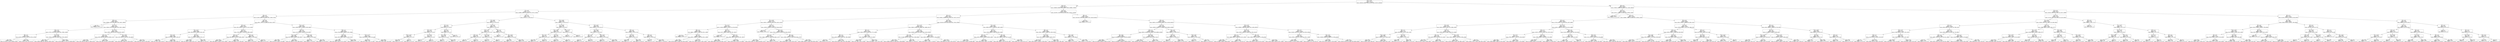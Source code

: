 digraph Tree {
node [shape=box] ;
0 [label="X[10] <= 230.5\ngini = 0.767\nsamples = 11106280\nvalue = [3320192, 5205437, 1932, 5137478, 28915, 1813713, 2061482]"] ;
1 [label="X[5] <= 0.5\ngini = 0.77\nsamples = 9086183\nvalue = [2586563, 4055851, 1654, 4309071, 23404, 1600688, 1795063]"] ;
0 -> 1 [labeldistance=2.5, labelangle=45, headlabel="True"] ;
2 [label="X[1] <= 0.5\ngini = 0.774\nsamples = 1277105\nvalue = [328866, 343950, 725, 691638, 3725, 278773, 373455]"] ;
1 -> 2 ;
3 [label="X[0] <= 0.5\ngini = 0.773\nsamples = 1265914\nvalue = [311695, 343950, 718, 691633, 3591, 278439, 373451]"] ;
2 -> 3 ;
4 [label="X[8] <= 1.5\ngini = 0.782\nsamples = 890704\nvalue = [285084, 167373, 708, 426637, 3422, 228237, 298481]"] ;
3 -> 4 ;
5 [label="gini = 0.0\nsamples = 121382\nvalue = [192244, 0, 0, 0, 0, 0, 0]"] ;
4 -> 5 ;
6 [label="X[3] <= 74.5\ngini = 0.757\nsamples = 769322\nvalue = [92840, 167373, 708, 426637, 3422, 228237, 298481]"] ;
4 -> 6 ;
7 [label="X[6] <= 12.5\ngini = 0.754\nsamples = 628631\nvalue = [71873, 155744, 542, 367923, 2854, 179800, 216484]"] ;
6 -> 7 ;
8 [label="X[8] <= 2.5\ngini = 0.74\nsamples = 283455\nvalue = [27329, 53704, 203, 172313, 913, 87010, 107006]"] ;
7 -> 8 ;
9 [label="gini = 0.707\nsamples = 264601\nvalue = [0, 53704, 0, 172313, 0, 85858, 107006]"] ;
8 -> 9 ;
10 [label="gini = 0.145\nsamples = 18854\nvalue = [27329, 0, 203, 0, 913, 1152, 0]"] ;
8 -> 10 ;
11 [label="X[7] <= 186.5\ngini = 0.762\nsamples = 345176\nvalue = [44544, 102040, 339, 195610, 1941, 92790, 109478]"] ;
7 -> 11 ;
12 [label="gini = 0.782\nsamples = 158376\nvalue = [29838, 43494, 324, 78299, 967, 46362, 51381]"] ;
11 -> 12 ;
13 [label="gini = 0.738\nsamples = 186800\nvalue = [14706, 58546, 15, 117311, 974, 46428, 58097]"] ;
11 -> 13 ;
14 [label="X[7] <= 207.5\ngini = 0.735\nsamples = 140691\nvalue = [20967, 11629, 166, 58714, 568, 48437, 81997]"] ;
6 -> 14 ;
15 [label="X[9] <= 2.5\ngini = 0.738\nsamples = 85630\nvalue = [15393, 6548, 160, 30916, 342, 30895, 51123]"] ;
14 -> 15 ;
16 [label="gini = 0.746\nsamples = 54034\nvalue = [7851, 4616, 45, 21846, 272, 25665, 25074]"] ;
15 -> 16 ;
17 [label="gini = 0.661\nsamples = 31596\nvalue = [7542, 1932, 115, 9070, 70, 5230, 26049]"] ;
15 -> 17 ;
18 [label="X[7] <= 243.5\ngini = 0.724\nsamples = 55061\nvalue = [5574, 5081, 6, 27798, 226, 17542, 30874]"] ;
14 -> 18 ;
19 [label="gini = 0.724\nsamples = 51001\nvalue = [5005, 4861, 6, 26345, 213, 16014, 28221]"] ;
18 -> 19 ;
20 [label="gini = 0.714\nsamples = 4060\nvalue = [569, 220, 0, 1453, 13, 1528, 2653]"] ;
18 -> 20 ;
21 [label="X[9] <= 2.5\ngini = 0.687\nsamples = 375210\nvalue = [26611, 176577, 10, 264996, 169, 50202, 74970]"] ;
3 -> 21 ;
22 [label="X[4] <= 2.5\ngini = 0.667\nsamples = 178612\nvalue = [8212, 84760, 5, 131812, 117, 41112, 16524]"] ;
21 -> 22 ;
23 [label="X[7] <= 127.5\ngini = 0.616\nsamples = 33984\nvalue = [946, 24173, 0, 22098, 32, 6414, 194]"] ;
22 -> 23 ;
24 [label="X[7] <= 16.5\ngini = 0.553\nsamples = 10650\nvalue = [211, 9754, 0, 5699, 4, 1335, 23]"] ;
23 -> 24 ;
25 [label="gini = 0.61\nsamples = 2247\nvalue = [41, 1702, 0, 1363, 0, 452, 8]"] ;
24 -> 25 ;
26 [label="gini = 0.534\nsamples = 8403\nvalue = [170, 8052, 0, 4336, 4, 883, 15]"] ;
24 -> 26 ;
27 [label="X[8] <= 2.5\ngini = 0.629\nsamples = 23334\nvalue = [735, 14419, 0, 16399, 28, 5079, 171]"] ;
23 -> 27 ;
28 [label="gini = 0.615\nsamples = 22893\nvalue = [54, 14419, 0, 16399, 0, 5075, 171]"] ;
27 -> 28 ;
29 [label="gini = 0.086\nsamples = 441\nvalue = [681, 0, 0, 0, 28, 4, 0]"] ;
27 -> 29 ;
30 [label="X[8] <= 2.5\ngini = 0.671\nsamples = 144628\nvalue = [7266, 60587, 5, 109714, 85, 34698, 16330]"] ;
22 -> 30 ;
31 [label="X[0] <= 1.5\ngini = 0.651\nsamples = 140274\nvalue = [580, 60587, 0, 109714, 0, 34660, 16330]"] ;
30 -> 31 ;
32 [label="gini = 0.641\nsamples = 126992\nvalue = [464, 46091, 0, 104542, 0, 33757, 15839]"] ;
31 -> 32 ;
33 [label="gini = 0.469\nsamples = 13282\nvalue = [116, 14496, 0, 5172, 0, 903, 491]"] ;
31 -> 33 ;
34 [label="X[8] <= 4.5\ngini = 0.037\nsamples = 4354\nvalue = [6686, 0, 5, 0, 85, 38, 0]"] ;
30 -> 34 ;
35 [label="gini = 0.125\nsamples = 1247\nvalue = [1812, 0, 5, 0, 85, 38, 0]"] ;
34 -> 35 ;
36 [label="gini = 0.0\nsamples = 3107\nvalue = [4874, 0, 0, 0, 0, 0, 0]"] ;
34 -> 36 ;
37 [label="X[10] <= 123.5\ngini = 0.69\nsamples = 196598\nvalue = [18399, 91817, 5, 133184, 52, 9090, 58446]"] ;
21 -> 37 ;
38 [label="X[8] <= 2.5\ngini = 0.678\nsamples = 113399\nvalue = [11215, 43194, 5, 84318, 29, 5539, 35087]"] ;
37 -> 38 ;
39 [label="X[2] <= 119.5\ngini = 0.639\nsamples = 106485\nvalue = [487, 43194, 0, 84318, 0, 5393, 35087]"] ;
38 -> 39 ;
40 [label="gini = 0.588\nsamples = 14351\nvalue = [16, 3175, 0, 13040, 0, 750, 5866]"] ;
39 -> 40 ;
41 [label="gini = 0.644\nsamples = 92134\nvalue = [471, 40019, 0, 71278, 0, 4643, 29221]"] ;
39 -> 41 ;
42 [label="X[6] <= 30.5\ngini = 0.033\nsamples = 6914\nvalue = [10728, 0, 5, 0, 29, 146, 0]"] ;
38 -> 42 ;
43 [label="gini = 0.017\nsamples = 3709\nvalue = [5836, 0, 1, 0, 6, 43, 0]"] ;
42 -> 43 ;
44 [label="gini = 0.051\nsamples = 3205\nvalue = [4892, 0, 4, 0, 23, 103, 0]"] ;
42 -> 44 ;
45 [label="X[0] <= 1.5\ngini = 0.69\nsamples = 83199\nvalue = [7184, 48623, 0, 48866, 23, 3551, 23359]"] ;
37 -> 45 ;
46 [label="X[8] <= 2.5\ngini = 0.686\nsamples = 68631\nvalue = [5076, 33245, 0, 46072, 17, 3218, 21023]"] ;
45 -> 46 ;
47 [label="gini = 0.659\nsamples = 65532\nvalue = [302, 33245, 0, 46072, 0, 3171, 21023]"] ;
46 -> 47 ;
48 [label="gini = 0.026\nsamples = 3099\nvalue = [4774, 0, 0, 0, 17, 47, 0]"] ;
46 -> 48 ;
49 [label="X[10] <= 177.0\ngini = 0.517\nsamples = 14568\nvalue = [2108, 15378, 0, 2794, 6, 333, 2336]"] ;
45 -> 49 ;
50 [label="gini = 0.374\nsamples = 6379\nvalue = [611, 7853, 0, 1153, 1, 51, 404]"] ;
49 -> 50 ;
51 [label="gini = 0.606\nsamples = 8189\nvalue = [1497, 7525, 0, 1641, 5, 282, 1932]"] ;
49 -> 51 ;
52 [label="X[4] <= 3.5\ngini = 0.054\nsamples = 11191\nvalue = [17171, 0, 7, 5, 134, 334, 4]"] ;
2 -> 52 ;
53 [label="X[7] <= 96.5\ngini = 0.087\nsamples = 2115\nvalue = [3191, 0, 0, 1, 18, 133, 0]"] ;
52 -> 53 ;
54 [label="X[1] <= 3.5\ngini = 0.256\nsamples = 377\nvalue = [513, 0, 0, 0, 4, 86, 0]"] ;
53 -> 54 ;
55 [label="X[3] <= 76.5\ngini = 0.401\nsamples = 185\nvalue = [224, 0, 0, 0, 1, 84, 0]"] ;
54 -> 55 ;
56 [label="X[10] <= 147.0\ngini = 0.054\nsamples = 134\nvalue = [212, 0, 0, 0, 1, 5, 0]"] ;
55 -> 56 ;
57 [label="gini = 0.085\nsamples = 83\nvalue = [129, 0, 0, 0, 1, 5, 0]"] ;
56 -> 57 ;
58 [label="gini = 0.0\nsamples = 51\nvalue = [83, 0, 0, 0, 0, 0, 0]"] ;
56 -> 58 ;
59 [label="X[7] <= 93.5\ngini = 0.229\nsamples = 51\nvalue = [12, 0, 0, 0, 0, 79, 0]"] ;
55 -> 59 ;
60 [label="gini = 0.0\nsamples = 6\nvalue = [12, 0, 0, 0, 0, 0, 0]"] ;
59 -> 60 ;
61 [label="gini = 0.0\nsamples = 45\nvalue = [0, 0, 0, 0, 0, 79, 0]"] ;
59 -> 61 ;
62 [label="X[4] <= 2.5\ngini = 0.034\nsamples = 192\nvalue = [289, 0, 0, 0, 3, 2, 0]"] ;
54 -> 62 ;
63 [label="X[2] <= 122.0\ngini = 0.083\nsamples = 78\nvalue = [112, 0, 0, 0, 3, 2, 0]"] ;
62 -> 63 ;
64 [label="gini = 0.32\nsamples = 11\nvalue = [13, 0, 0, 0, 2, 1, 0]"] ;
63 -> 64 ;
65 [label="gini = 0.039\nsamples = 67\nvalue = [99, 0, 0, 0, 1, 1, 0]"] ;
63 -> 65 ;
66 [label="gini = 0.0\nsamples = 114\nvalue = [177, 0, 0, 0, 0, 0, 0]"] ;
62 -> 66 ;
67 [label="X[10] <= 6.5\ngini = 0.044\nsamples = 1738\nvalue = [2678, 0, 0, 1, 14, 47, 0]"] ;
53 -> 67 ;
68 [label="X[10] <= 5.5\ngini = 0.103\nsamples = 115\nvalue = [173, 0, 0, 0, 0, 10, 0]"] ;
67 -> 68 ;
69 [label="X[4] <= 1.5\ngini = 0.059\nsamples = 100\nvalue = [159, 0, 0, 0, 0, 5, 0]"] ;
68 -> 69 ;
70 [label="gini = 0.0\nsamples = 67\nvalue = [111, 0, 0, 0, 0, 0, 0]"] ;
69 -> 70 ;
71 [label="gini = 0.171\nsamples = 33\nvalue = [48, 0, 0, 0, 0, 5, 0]"] ;
69 -> 71 ;
72 [label="X[7] <= 127.5\ngini = 0.388\nsamples = 15\nvalue = [14, 0, 0, 0, 0, 5, 0]"] ;
68 -> 72 ;
73 [label="gini = 0.219\nsamples = 13\nvalue = [14, 0, 0, 0, 0, 2, 0]"] ;
72 -> 73 ;
74 [label="gini = 0.0\nsamples = 2\nvalue = [0, 0, 0, 0, 0, 3, 0]"] ;
72 -> 74 ;
75 [label="X[8] <= 2.5\ngini = 0.04\nsamples = 1623\nvalue = [2505, 0, 0, 1, 14, 37, 0]"] ;
67 -> 75 ;
76 [label="gini = 0.0\nsamples = 1\nvalue = [0, 0, 0, 1, 0, 0, 0]"] ;
75 -> 76 ;
77 [label="X[2] <= 123.5\ngini = 0.039\nsamples = 1622\nvalue = [2505, 0, 0, 0, 14, 37, 0]"] ;
75 -> 77 ;
78 [label="gini = 0.088\nsamples = 376\nvalue = [560, 0, 0, 0, 5, 22, 0]"] ;
77 -> 78 ;
79 [label="gini = 0.024\nsamples = 1246\nvalue = [1945, 0, 0, 0, 9, 15, 0]"] ;
77 -> 79 ;
80 [label="X[2] <= 120.5\ngini = 0.046\nsamples = 9076\nvalue = [13980, 0, 7, 4, 116, 201, 4]"] ;
52 -> 80 ;
81 [label="X[1] <= 106.0\ngini = 0.093\nsamples = 550\nvalue = [818, 0, 0, 0, 6, 36, 0]"] ;
80 -> 81 ;
82 [label="X[2] <= 119.5\ngini = 0.084\nsamples = 543\nvalue = [813, 0, 0, 0, 6, 31, 0]"] ;
81 -> 82 ;
83 [label="X[3] <= 70.5\ngini = 0.03\nsamples = 326\nvalue = [517, 0, 0, 0, 2, 6, 0]"] ;
82 -> 83 ;
84 [label="gini = 0.025\nsamples = 291\nvalue = [465, 0, 0, 0, 2, 4, 0]"] ;
83 -> 84 ;
85 [label="gini = 0.071\nsamples = 35\nvalue = [52, 0, 0, 0, 0, 2, 0]"] ;
83 -> 85 ;
86 [label="X[1] <= 4.5\ngini = 0.164\nsamples = 217\nvalue = [296, 0, 0, 0, 4, 25, 0]"] ;
82 -> 86 ;
87 [label="gini = 0.251\nsamples = 103\nvalue = [136, 0, 0, 0, 2, 21, 0]"] ;
86 -> 87 ;
88 [label="gini = 0.07\nsamples = 114\nvalue = [160, 0, 0, 0, 2, 4, 0]"] ;
86 -> 88 ;
89 [label="X[10] <= 179.0\ngini = 0.5\nsamples = 7\nvalue = [5, 0, 0, 0, 0, 5, 0]"] ;
81 -> 89 ;
90 [label="gini = 0.0\nsamples = 4\nvalue = [0, 0, 0, 0, 0, 5, 0]"] ;
89 -> 90 ;
91 [label="gini = 0.0\nsamples = 3\nvalue = [5, 0, 0, 0, 0, 0, 0]"] ;
89 -> 91 ;
92 [label="X[10] <= 53.5\ngini = 0.042\nsamples = 8526\nvalue = [13162, 0, 7, 4, 110, 165, 4]"] ;
80 -> 92 ;
93 [label="X[2] <= 129.5\ngini = 0.069\nsamples = 1578\nvalue = [2373, 0, 0, 0, 29, 58, 0]"] ;
92 -> 93 ;
94 [label="X[6] <= 7.5\ngini = 0.206\nsamples = 115\nvalue = [157, 0, 0, 0, 14, 6, 0]"] ;
93 -> 94 ;
95 [label="gini = 0.0\nsamples = 54\nvalue = [86, 0, 0, 0, 0, 0, 0]"] ;
94 -> 95 ;
96 [label="gini = 0.363\nsamples = 61\nvalue = [71, 0, 0, 0, 14, 6, 0]"] ;
94 -> 96 ;
97 [label="X[6] <= 16.5\ngini = 0.057\nsamples = 1463\nvalue = [2216, 0, 0, 0, 15, 52, 0]"] ;
93 -> 97 ;
98 [label="gini = 0.127\nsamples = 197\nvalue = [287, 0, 0, 0, 0, 21, 0]"] ;
97 -> 98 ;
99 [label="gini = 0.046\nsamples = 1266\nvalue = [1929, 0, 0, 0, 15, 31, 0]"] ;
97 -> 99 ;
100 [label="X[9] <= 1.5\ngini = 0.036\nsamples = 6948\nvalue = [10789, 0, 7, 4, 81, 107, 4]"] ;
92 -> 100 ;
101 [label="X[4] <= 8.5\ngini = 0.075\nsamples = 839\nvalue = [1262, 0, 0, 0, 41, 10, 0]"] ;
100 -> 101 ;
102 [label="gini = 0.038\nsamples = 317\nvalue = [462, 0, 0, 0, 7, 2, 0]"] ;
101 -> 102 ;
103 [label="gini = 0.096\nsamples = 522\nvalue = [800, 0, 0, 0, 34, 8, 0]"] ;
101 -> 103 ;
104 [label="X[8] <= 2.5\ngini = 0.031\nsamples = 6109\nvalue = [9527, 0, 7, 4, 40, 97, 4]"] ;
100 -> 104 ;
105 [label="gini = 0.694\nsamples = 7\nvalue = [2, 0, 0, 4, 0, 1, 4]"] ;
104 -> 105 ;
106 [label="gini = 0.029\nsamples = 6102\nvalue = [9525, 0, 7, 0, 40, 96, 0]"] ;
104 -> 106 ;
107 [label="X[4] <= 4.5\ngini = 0.766\nsamples = 7809078\nvalue = [2257697, 3711901, 929, 3617433, 19679, 1321915, 1421608]"] ;
1 -> 107 ;
108 [label="X[4] <= 2.5\ngini = 0.756\nsamples = 2482115\nvalue = [630401, 1340069, 249, 1071542, 5527, 320712, 557317]"] ;
107 -> 108 ;
109 [label="X[2] <= 124.5\ngini = 0.734\nsamples = 1131471\nvalue = [282972, 702532, 89, 474322, 2594, 145192, 181253]"] ;
108 -> 109 ;
110 [label="X[7] <= 212.5\ngini = 0.76\nsamples = 416224\nvalue = [114266, 180984, 37, 217613, 515, 61738, 82503]"] ;
109 -> 110 ;
111 [label="X[8] <= 1.5\ngini = 0.769\nsamples = 260970\nvalue = [88491, 110089, 37, 122663, 285, 38721, 51686]"] ;
110 -> 111 ;
112 [label="gini = 0.0\nsamples = 38288\nvalue = [60444, 0, 0, 0, 0, 0, 0]"] ;
111 -> 112 ;
113 [label="X[0] <= 0.5\ngini = 0.74\nsamples = 222682\nvalue = [28047, 110089, 37, 122663, 285, 38721, 51686]"] ;
111 -> 113 ;
114 [label="gini = 0.768\nsamples = 124905\nvalue = [20736, 34055, 37, 68260, 264, 32324, 41450]"] ;
113 -> 114 ;
115 [label="gini = 0.625\nsamples = 97777\nvalue = [7311, 76034, 0, 54403, 21, 6397, 10236]"] ;
113 -> 115 ;
116 [label="X[8] <= 1.5\ngini = 0.732\nsamples = 155254\nvalue = [25775, 70895, 0, 94950, 230, 23017, 30817]"] ;
110 -> 116 ;
117 [label="gini = 0.0\nsamples = 10732\nvalue = [16945, 0, 0, 0, 0, 0, 0]"] ;
116 -> 117 ;
118 [label="X[9] <= 2.5\ngini = 0.702\nsamples = 144522\nvalue = [8830, 70895, 0, 94950, 230, 23017, 30817]"] ;
116 -> 118 ;
119 [label="gini = 0.696\nsamples = 94482\nvalue = [6664, 42985, 0, 65218, 230, 23007, 11537]"] ;
118 -> 119 ;
120 [label="gini = 0.674\nsamples = 50040\nvalue = [2166, 27910, 0, 29732, 0, 10, 19280]"] ;
118 -> 120 ;
121 [label="X[8] <= 1.5\ngini = 0.701\nsamples = 715247\nvalue = [168706, 521548, 52, 256709, 2079, 83454, 98750]"] ;
109 -> 121 ;
122 [label="gini = 0.0\nsamples = 70368\nvalue = [111065, 0, 0, 0, 0, 0, 0]"] ;
121 -> 122 ;
123 [label="X[3] <= 72.5\ngini = 0.656\nsamples = 644879\nvalue = [57641, 521548, 52, 256709, 2079, 83454, 98750]"] ;
121 -> 123 ;
124 [label="X[1] <= 0.5\ngini = 0.617\nsamples = 377758\nvalue = [28055, 336477, 41, 134806, 999, 46482, 51176]"] ;
123 -> 124 ;
125 [label="gini = 0.614\nsamples = 376069\nvalue = [25474, 336477, 41, 134805, 944, 46427, 51176]"] ;
124 -> 125 ;
126 [label="gini = 0.08\nsamples = 1689\nvalue = [2581, 0, 0, 1, 55, 55, 0]"] ;
124 -> 126 ;
127 [label="X[9] <= 1.5\ngini = 0.699\nsamples = 267121\nvalue = [29586, 185071, 11, 121903, 1080, 36972, 47574]"] ;
123 -> 127 ;
128 [label="gini = 0.725\nsamples = 71860\nvalue = [12894, 38552, 0, 33795, 0, 929, 27187]"] ;
127 -> 128 ;
129 [label="gini = 0.673\nsamples = 195261\nvalue = [16692, 146519, 11, 88108, 1080, 36043, 20387]"] ;
127 -> 129 ;
130 [label="X[0] <= 0.5\ngini = 0.769\nsamples = 1350644\nvalue = [347429, 637537, 160, 597220, 2933, 175520, 376064]"] ;
108 -> 130 ;
131 [label="X[2] <= 119.5\ngini = 0.787\nsamples = 841323\nvalue = [286470, 230260, 159, 334886, 2392, 146883, 329117]"] ;
130 -> 131 ;
132 [label="X[9] <= 2.5\ngini = 0.755\nsamples = 116460\nvalue = [26402, 29751, 13, 68743, 283, 17775, 41288]"] ;
131 -> 132 ;
133 [label="X[8] <= 1.5\ngini = 0.742\nsamples = 85070\nvalue = [19519, 20224, 6, 56021, 283, 17690, 20864]"] ;
132 -> 133 ;
134 [label="gini = 0.0\nsamples = 8068\nvalue = [12755, 0, 0, 0, 0, 0, 0]"] ;
133 -> 134 ;
135 [label="gini = 0.708\nsamples = 77002\nvalue = [6764, 20224, 6, 56021, 283, 17690, 20864]"] ;
133 -> 135 ;
136 [label="X[3] <= 57.5\ngini = 0.709\nsamples = 31390\nvalue = [6883, 9527, 7, 12722, 0, 85, 20424]"] ;
132 -> 136 ;
137 [label="gini = 0.599\nsamples = 3153\nvalue = [167, 1465, 0, 595, 0, 0, 2639]"] ;
136 -> 137 ;
138 [label="gini = 0.714\nsamples = 28237\nvalue = [6716, 8062, 7, 12127, 0, 85, 17785]"] ;
136 -> 138 ;
139 [label="X[9] <= 2.5\ngini = 0.788\nsamples = 724863\nvalue = [260068, 200509, 146, 266143, 2109, 129108, 287829]"] ;
131 -> 139 ;
140 [label="X[1] <= 0.5\ngini = 0.785\nsamples = 420152\nvalue = [171490, 93542, 43, 179431, 2100, 127869, 88946]"] ;
139 -> 140 ;
141 [label="gini = 0.785\nsamples = 418191\nvalue = [168485, 93542, 43, 179429, 2061, 127804, 88946]"] ;
140 -> 141 ;
142 [label="gini = 0.066\nsamples = 1961\nvalue = [3005, 0, 0, 2, 39, 65, 0]"] ;
140 -> 142 ;
143 [label="X[3] <= 57.5\ngini = 0.715\nsamples = 304711\nvalue = [88578, 106967, 103, 86712, 9, 1239, 198883]"] ;
139 -> 143 ;
144 [label="gini = 0.614\nsamples = 71950\nvalue = [11192, 23537, 0, 15079, 1, 75, 64151]"] ;
143 -> 144 ;
145 [label="gini = 0.733\nsamples = 232761\nvalue = [77386, 83430, 103, 71633, 8, 1164, 134732]"] ;
143 -> 145 ;
146 [label="X[7] <= 147.5\ngini = 0.629\nsamples = 509321\nvalue = [60959, 407277, 1, 262334, 541, 28637, 46947]"] ;
130 -> 146 ;
147 [label="X[0] <= 1.5\ngini = 0.597\nsamples = 204426\nvalue = [24542, 180955, 0, 92400, 336, 9434, 16240]"] ;
146 -> 147 ;
148 [label="X[9] <= 2.5\ngini = 0.615\nsamples = 159240\nvalue = [16165, 132319, 0, 80009, 136, 8693, 14843]"] ;
147 -> 148 ;
149 [label="gini = 0.601\nsamples = 94761\nvalue = [7215, 80125, 0, 49342, 133, 8480, 4999]"] ;
148 -> 149 ;
150 [label="gini = 0.63\nsamples = 64479\nvalue = [8950, 52194, 0, 30667, 3, 213, 9844]"] ;
148 -> 150 ;
151 [label="X[0] <= 3.5\ngini = 0.496\nsamples = 45186\nvalue = [8377, 48636, 0, 12391, 200, 741, 1397]"] ;
147 -> 151 ;
152 [label="gini = 0.46\nsamples = 41707\nvalue = [5891, 46889, 0, 11329, 162, 622, 1280]"] ;
151 -> 152 ;
153 [label="gini = 0.665\nsamples = 3479\nvalue = [2486, 1747, 0, 1062, 38, 119, 117]"] ;
151 -> 153 ;
154 [label="X[8] <= 2.5\ngini = 0.645\nsamples = 304895\nvalue = [36417, 226322, 1, 169934, 205, 19203, 30707]"] ;
146 -> 154 ;
155 [label="X[2] <= 132.5\ngini = 0.595\nsamples = 283169\nvalue = [2482, 226322, 0, 169934, 0, 18805, 30707]"] ;
154 -> 155 ;
156 [label="gini = 0.6\nsamples = 259992\nvalue = [2082, 201813, 0, 160536, 0, 17909, 29251]"] ;
155 -> 156 ;
157 [label="gini = 0.485\nsamples = 23177\nvalue = [400, 24509, 0, 9398, 0, 896, 1456]"] ;
155 -> 157 ;
158 [label="X[2] <= 126.5\ngini = 0.035\nsamples = 21726\nvalue = [33935, 0, 1, 0, 205, 398, 0]"] ;
154 -> 158 ;
159 [label="gini = 0.006\nsamples = 10122\nvalue = [15990, 0, 0, 0, 14, 33, 0]"] ;
158 -> 159 ;
160 [label="gini = 0.059\nsamples = 11604\nvalue = [17945, 0, 1, 0, 191, 365, 0]"] ;
158 -> 160 ;
161 [label="X[8] <= 1.5\ngini = 0.767\nsamples = 5326963\nvalue = [1627296, 2371832, 680, 2545891, 14152, 1001203, 864291]"] ;
107 -> 161 ;
162 [label="gini = 0.0\nsamples = 596031\nvalue = [944221, 0, 0, 0, 0, 0, 0]"] ;
161 -> 162 ;
163 [label="X[9] <= 2.5\ngini = 0.744\nsamples = 4730932\nvalue = [683075, 2371832, 680, 2545891, 14152, 1001203, 864291]"] ;
161 -> 163 ;
164 [label="X[1] <= 0.5\ngini = 0.736\nsamples = 3312041\nvalue = [402095, 1623844, 271, 1853828, 12623, 889203, 455098]"] ;
163 -> 164 ;
165 [label="X[8] <= 2.5\ngini = 0.735\nsamples = 3299035\nvalue = [382013, 1623844, 269, 1853825, 12265, 888928, 455096]"] ;
164 -> 165 ;
166 [label="X[3] <= 63.5\ngini = 0.696\nsamples = 3045005\nvalue = [0, 1623844, 0, 1853825, 0, 881766, 455096]"] ;
165 -> 166 ;
167 [label="gini = 0.684\nsamples = 869366\nvalue = [0, 531948, 0, 494166, 0, 240813, 107142]"] ;
166 -> 167 ;
168 [label="gini = 0.698\nsamples = 2175639\nvalue = [0, 1091896, 0, 1359659, 0, 640953, 347954]"] ;
166 -> 168 ;
169 [label="X[6] <= 42.5\ngini = 0.094\nsamples = 254030\nvalue = [382013, 0, 269, 0, 12265, 7162, 0]"] ;
165 -> 169 ;
170 [label="gini = 0.087\nsamples = 242006\nvalue = [365193, 0, 266, 0, 10506, 6531, 0]"] ;
169 -> 170 ;
171 [label="gini = 0.224\nsamples = 12024\nvalue = [16820, 0, 3, 0, 1759, 631, 0]"] ;
169 -> 171 ;
172 [label="X[3] <= 70.5\ngini = 0.06\nsamples = 13006\nvalue = [20082, 0, 2, 3, 358, 275, 2]"] ;
164 -> 172 ;
173 [label="X[8] <= 2.5\ngini = 0.047\nsamples = 10030\nvalue = [15554, 0, 0, 3, 214, 163, 2]"] ;
172 -> 173 ;
174 [label="gini = 0.477\nsamples = 11\nvalue = [0, 0, 0, 3, 0, 11, 2]"] ;
173 -> 174 ;
175 [label="gini = 0.045\nsamples = 10019\nvalue = [15554, 0, 0, 0, 214, 152, 0]"] ;
173 -> 175 ;
176 [label="X[10] <= 20.5\ngini = 0.103\nsamples = 2976\nvalue = [4528, 0, 2, 0, 144, 112, 0]"] ;
172 -> 176 ;
177 [label="gini = 0.047\nsamples = 715\nvalue = [1104, 0, 0, 0, 5, 22, 0]"] ;
176 -> 177 ;
178 [label="gini = 0.12\nsamples = 2261\nvalue = [3424, 0, 2, 0, 139, 90, 0]"] ;
176 -> 178 ;
179 [label="X[10] <= 29.5\ngini = 0.742\nsamples = 1418891\nvalue = [280980, 747988, 409, 692063, 1529, 112000, 409193]"] ;
163 -> 179 ;
180 [label="X[10] <= 23.5\ngini = 0.756\nsamples = 275682\nvalue = [56679, 121809, 36, 128004, 304, 22296, 106118]"] ;
179 -> 180 ;
181 [label="X[8] <= 2.5\ngini = 0.727\nsamples = 155313\nvalue = [28636, 93982, 17, 69990, 230, 10107, 42354]"] ;
180 -> 181 ;
182 [label="gini = 0.663\nsamples = 136240\nvalue = [0, 93982, 0, 69990, 0, 8880, 42354]"] ;
181 -> 182 ;
183 [label="gini = 0.094\nsamples = 19073\nvalue = [28636, 0, 17, 0, 230, 1227, 0]"] ;
181 -> 183 ;
184 [label="X[0] <= 0.5\ngini = 0.747\nsamples = 120369\nvalue = [28043, 27827, 19, 58014, 74, 12189, 63764]"] ;
180 -> 184 ;
185 [label="gini = 0.675\nsamples = 66273\nvalue = [15652, 4464, 19, 23959, 45, 9112, 51165]"] ;
184 -> 185 ;
186 [label="gini = 0.723\nsamples = 54096\nvalue = [12391, 23363, 0, 34055, 29, 3077, 12599]"] ;
184 -> 186 ;
187 [label="X[6] <= 9.5\ngini = 0.737\nsamples = 1143209\nvalue = [224301, 626179, 373, 564059, 1225, 89704, 303075]"] ;
179 -> 187 ;
188 [label="X[8] <= 2.5\ngini = 0.75\nsamples = 336341\nvalue = [67935, 149331, 137, 175150, 254, 27916, 111849]"] ;
187 -> 188 ;
189 [label="gini = 0.691\nsamples = 292669\nvalue = [0, 149331, 0, 175150, 0, 26904, 111849]"] ;
188 -> 189 ;
190 [label="gini = 0.04\nsamples = 43672\nvalue = [67935, 0, 137, 0, 254, 1012, 0]"] ;
188 -> 190 ;
191 [label="X[3] <= 57.5\ngini = 0.728\nsamples = 806868\nvalue = [156366, 476848, 236, 388909, 971, 61788, 191226]"] ;
187 -> 191 ;
192 [label="gini = 0.685\nsamples = 82613\nvalue = [7637, 61723, 3, 28978, 12, 7300, 25040]"] ;
191 -> 192 ;
193 [label="gini = 0.73\nsamples = 724255\nvalue = [148729, 415125, 233, 359931, 959, 54488, 166186]"] ;
191 -> 193 ;
194 [label="X[9] <= 2.5\ngini = 0.739\nsamples = 2020097\nvalue = [733629, 1149586, 278, 828407, 5511, 213025, 266419]"] ;
0 -> 194 [labeldistance=2.5, labelangle=-45, headlabel="False"] ;
195 [label="X[8] <= 1.5\ngini = 0.736\nsamples = 1356025\nvalue = [501111, 776889, 74, 555595, 5297, 190788, 115439]"] ;
194 -> 195 ;
196 [label="gini = 0.0\nsamples = 165596\nvalue = [262245, 0, 0, 0, 0, 0, 0]"] ;
195 -> 196 ;
197 [label="X[0] <= 0.5\ngini = 0.713\nsamples = 1190429\nvalue = [238866, 776889, 74, 555595, 5297, 190788, 115439]"] ;
195 -> 197 ;
198 [label="X[5] <= 1.5\ngini = 0.785\nsamples = 556530\nvalue = [170756, 200877, 73, 255729, 4335, 148779, 99897]"] ;
197 -> 198 ;
199 [label="X[3] <= 40.5\ngini = 0.781\nsamples = 187516\nvalue = [38254, 51978, 37, 93572, 2121, 66063, 45008]"] ;
198 -> 199 ;
200 [label="X[8] <= 2.5\ngini = 0.713\nsamples = 12912\nvalue = [1646, 8563, 5, 5511, 23, 2941, 1524]"] ;
199 -> 200 ;
201 [label="X[10] <= 243.5\ngini = 0.666\nsamples = 11847\nvalue = [0, 8563, 0, 5511, 0, 2926, 1524]"] ;
200 -> 201 ;
202 [label="gini = 0.601\nsamples = 5243\nvalue = [0, 4420, 0, 2463, 0, 869, 401]"] ;
201 -> 202 ;
203 [label="gini = 0.703\nsamples = 6604\nvalue = [0, 4143, 0, 3048, 0, 2057, 1123]"] ;
201 -> 203 ;
204 [label="X[6] <= 20.5\ngini = 0.05\nsamples = 1065\nvalue = [1646, 0, 5, 0, 23, 15, 0]"] ;
200 -> 204 ;
205 [label="gini = 0.006\nsamples = 429\nvalue = [677, 0, 0, 0, 0, 2, 0]"] ;
204 -> 205 ;
206 [label="gini = 0.079\nsamples = 636\nvalue = [969, 0, 5, 0, 23, 13, 0]"] ;
204 -> 206 ;
207 [label="X[6] <= 2.0\ngini = 0.78\nsamples = 174604\nvalue = [36608, 43415, 32, 88061, 2098, 63122, 43484]"] ;
199 -> 207 ;
208 [label="X[8] <= 2.5\ngini = 0.743\nsamples = 30257\nvalue = [6795, 5731, 5, 15915, 66, 3719, 15492]"] ;
207 -> 208 ;
209 [label="gini = 0.674\nsamples = 25799\nvalue = [0, 5731, 0, 15915, 0, 3489, 15492]"] ;
208 -> 209 ;
210 [label="gini = 0.082\nsamples = 4458\nvalue = [6795, 0, 5, 0, 66, 230, 0]"] ;
208 -> 210 ;
211 [label="X[2] <= 128.5\ngini = 0.775\nsamples = 144347\nvalue = [29813, 37684, 27, 72146, 2032, 59403, 27992]"] ;
207 -> 211 ;
212 [label="gini = 0.771\nsamples = 84051\nvalue = [19789, 20308, 10, 38471, 636, 39850, 14397]"] ;
211 -> 212 ;
213 [label="gini = 0.77\nsamples = 60296\nvalue = [10024, 17376, 17, 33675, 1396, 19553, 13595]"] ;
211 -> 213 ;
214 [label="X[10] <= 244.5\ngini = 0.777\nsamples = 369014\nvalue = [132502, 148899, 36, 162157, 2214, 82716, 54889]"] ;
198 -> 214 ;
215 [label="X[6] <= 2.0\ngini = 0.774\nsamples = 293132\nvalue = [118376, 117391, 28, 124473, 1051, 57497, 45012]"] ;
214 -> 215 ;
216 [label="X[7] <= 57.5\ngini = 0.75\nsamples = 182243\nvalue = [79913, 84527, 7, 75132, 170, 10184, 38422]"] ;
215 -> 216 ;
217 [label="gini = 0.738\nsamples = 86678\nvalue = [30099, 45890, 3, 39849, 95, 3105, 18138]"] ;
216 -> 217 ;
218 [label="gini = 0.751\nsamples = 95565\nvalue = [49814, 38637, 4, 35283, 75, 7079, 20284]"] ;
216 -> 218 ;
219 [label="X[8] <= 2.5\ngini = 0.764\nsamples = 110889\nvalue = [38463, 32864, 21, 49341, 881, 47313, 6590]"] ;
215 -> 219 ;
220 [label="gini = 0.687\nsamples = 85937\nvalue = [0, 32864, 0, 49341, 0, 47133, 6590]"] ;
219 -> 220 ;
221 [label="gini = 0.053\nsamples = 24952\nvalue = [38463, 0, 21, 0, 881, 180, 0]"] ;
219 -> 221 ;
222 [label="X[9] <= 0.5\ngini = 0.766\nsamples = 75882\nvalue = [14126, 31508, 8, 37684, 1163, 25219, 9877]"] ;
214 -> 222 ;
223 [label="X[1] <= 0.5\ngini = 0.721\nsamples = 12620\nvalue = [2915, 6795, 7, 6591, 0, 95, 3497]"] ;
222 -> 223 ;
224 [label="gini = 0.72\nsamples = 12559\nvalue = [2813, 6795, 7, 6589, 0, 94, 3497]"] ;
223 -> 224 ;
225 [label="gini = 0.056\nsamples = 61\nvalue = [102, 0, 0, 2, 0, 1, 0]"] ;
223 -> 225 ;
226 [label="X[6] <= 31.5\ngini = 0.761\nsamples = 63262\nvalue = [11211, 24713, 1, 31093, 1163, 25124, 6380]"] ;
222 -> 226 ;
227 [label="gini = 0.766\nsamples = 14498\nvalue = [2900, 6819, 1, 7169, 324, 3229, 2465]"] ;
226 -> 227 ;
228 [label="gini = 0.753\nsamples = 48764\nvalue = [8311, 17894, 0, 23924, 839, 21895, 3915]"] ;
226 -> 228 ;
229 [label="X[3] <= 41.5\ngini = 0.574\nsamples = 633899\nvalue = [68110, 576012, 1, 299866, 962, 42009, 15542]"] ;
197 -> 229 ;
230 [label="X[0] <= 2.5\ngini = 0.602\nsamples = 274420\nvalue = [26198, 231388, 1, 141172, 926, 24986, 9239]"] ;
229 -> 230 ;
231 [label="X[0] <= 1.5\ngini = 0.595\nsamples = 263090\nvalue = [23026, 227262, 1, 131366, 906, 24329, 9053]"] ;
230 -> 231 ;
232 [label="X[2] <= 128.5\ngini = 0.588\nsamples = 231651\nvalue = [17681, 204553, 1, 111714, 883, 22788, 8435]"] ;
231 -> 232 ;
233 [label="gini = 0.552\nsamples = 120553\nvalue = [8946, 116440, 0, 50297, 16, 11002, 4013]"] ;
232 -> 233 ;
234 [label="gini = 0.617\nsamples = 111098\nvalue = [8735, 88113, 1, 61417, 867, 11786, 4422]"] ;
232 -> 234 ;
235 [label="X[8] <= 2.5\ngini = 0.625\nsamples = 31439\nvalue = [5345, 22709, 0, 19652, 23, 1541, 618]"] ;
231 -> 235 ;
236 [label="gini = 0.543\nsamples = 28053\nvalue = [0, 22709, 0, 19652, 0, 1522, 618]"] ;
235 -> 236 ;
237 [label="gini = 0.016\nsamples = 3386\nvalue = [5345, 0, 0, 0, 23, 19, 0]"] ;
235 -> 237 ;
238 [label="X[8] <= 2.5\ngini = 0.617\nsamples = 11330\nvalue = [3172, 4126, 0, 9806, 20, 657, 186]"] ;
230 -> 238 ;
239 [label="X[3] <= 40.5\ngini = 0.478\nsamples = 9327\nvalue = [0, 4126, 0, 9806, 0, 635, 186]"] ;
238 -> 239 ;
240 [label="gini = 0.594\nsamples = 98\nvalue = [0, 86, 0, 42, 0, 17, 8]"] ;
239 -> 240 ;
241 [label="gini = 0.474\nsamples = 9229\nvalue = [0, 4040, 0, 9764, 0, 618, 178]"] ;
239 -> 241 ;
242 [label="X[10] <= 251.5\ngini = 0.026\nsamples = 2003\nvalue = [3172, 0, 0, 0, 20, 22, 0]"] ;
238 -> 242 ;
243 [label="gini = 0.025\nsamples = 2002\nvalue = [3172, 0, 0, 0, 20, 21, 0]"] ;
242 -> 243 ;
244 [label="gini = 0.0\nsamples = 1\nvalue = [0, 0, 0, 0, 0, 1, 0]"] ;
242 -> 244 ;
245 [label="X[8] <= 2.5\ngini = 0.548\nsamples = 359479\nvalue = [41912, 344624, 0, 158694, 36, 17023, 6303]"] ;
229 -> 245 ;
246 [label="X[5] <= 0.5\ngini = 0.48\nsamples = 332785\nvalue = [0, 344624, 0, 158694, 0, 16998, 6303]"] ;
245 -> 246 ;
247 [label="X[10] <= 237.5\ngini = 0.645\nsamples = 8730\nvalue = [0, 5109, 0, 6135, 0, 2055, 561]"] ;
246 -> 247 ;
248 [label="gini = 0.645\nsamples = 5117\nvalue = [0, 2063, 0, 4030, 0, 1637, 372]"] ;
247 -> 248 ;
249 [label="gini = 0.58\nsamples = 3613\nvalue = [0, 3046, 0, 2105, 0, 418, 189]"] ;
247 -> 249 ;
250 [label="X[2] <= 134.5\ngini = 0.472\nsamples = 324055\nvalue = [0, 339515, 0, 152559, 0, 14943, 5742]"] ;
246 -> 250 ;
251 [label="gini = 0.479\nsamples = 306301\nvalue = [0, 316451, 0, 148492, 0, 14407, 5515]"] ;
250 -> 251 ;
252 [label="gini = 0.295\nsamples = 17754\nvalue = [0, 23064, 0, 4067, 0, 536, 227]"] ;
250 -> 252 ;
253 [label="X[10] <= 236.5\ngini = 0.003\nsamples = 26694\nvalue = [41912, 0, 0, 0, 36, 25, 0]"] ;
245 -> 253 ;
254 [label="X[4] <= 8.5\ngini = 0.001\nsamples = 24551\nvalue = [38644, 0, 0, 0, 14, 12, 0]"] ;
253 -> 254 ;
255 [label="gini = 0.0\nsamples = 15163\nvalue = [23903, 0, 0, 0, 1, 4, 0]"] ;
254 -> 255 ;
256 [label="gini = 0.003\nsamples = 9388\nvalue = [14741, 0, 0, 0, 13, 8, 0]"] ;
254 -> 256 ;
257 [label="X[0] <= 2.5\ngini = 0.021\nsamples = 2143\nvalue = [3268, 0, 0, 0, 22, 13, 0]"] ;
253 -> 257 ;
258 [label="gini = 0.016\nsamples = 1546\nvalue = [2356, 0, 0, 0, 9, 10, 0]"] ;
257 -> 258 ;
259 [label="gini = 0.034\nsamples = 597\nvalue = [912, 0, 0, 0, 13, 3, 0]"] ;
257 -> 259 ;
260 [label="X[3] <= 41.5\ngini = 0.737\nsamples = 664072\nvalue = [232518, 372697, 204, 272812, 214, 22237, 150980]"] ;
194 -> 260 ;
261 [label="X[1] <= 0.5\ngini = 0.752\nsamples = 316516\nvalue = [111253, 155577, 188, 136076, 159, 14013, 84302]"] ;
260 -> 261 ;
262 [label="X[7] <= 201.5\ngini = 0.752\nsamples = 315109\nvalue = [109205, 155577, 187, 135967, 156, 13940, 84302]"] ;
261 -> 262 ;
263 [label="X[4] <= 3.5\ngini = 0.751\nsamples = 204199\nvalue = [82324, 99557, 187, 81782, 150, 7998, 51525]"] ;
262 -> 263 ;
264 [label="X[6] <= 19.0\ngini = 0.727\nsamples = 52188\nvalue = [17489, 31054, 67, 20221, 0, 292, 13474]"] ;
263 -> 264 ;
265 [label="X[8] <= 1.5\ngini = 0.73\nsamples = 27216\nvalue = [11156, 15124, 50, 10404, 0, 109, 6129]"] ;
264 -> 265 ;
266 [label="gini = 0.0\nsamples = 4102\nvalue = [6490, 0, 0, 0, 0, 0, 0]"] ;
265 -> 266 ;
267 [label="gini = 0.702\nsamples = 23114\nvalue = [4666, 15124, 50, 10404, 0, 109, 6129]"] ;
265 -> 267 ;
268 [label="X[6] <= 40.0\ngini = 0.717\nsamples = 24972\nvalue = [6333, 15930, 17, 9817, 0, 183, 7345]"] ;
264 -> 268 ;
269 [label="gini = 0.691\nsamples = 10045\nvalue = [1199, 6728, 17, 3787, 0, 18, 4229]"] ;
268 -> 269 ;
270 [label="gini = 0.719\nsamples = 14927\nvalue = [5134, 9202, 0, 6030, 0, 165, 3116]"] ;
268 -> 270 ;
271 [label="X[0] <= 0.5\ngini = 0.755\nsamples = 152011\nvalue = [64835, 68503, 120, 61561, 150, 7706, 38051]"] ;
263 -> 271 ;
272 [label="X[8] <= 1.5\ngini = 0.728\nsamples = 76999\nvalue = [48597, 13021, 120, 24719, 100, 5911, 29684]"] ;
271 -> 272 ;
273 [label="gini = 0.0\nsamples = 15466\nvalue = [24522, 0, 0, 0, 0, 0, 0]"] ;
272 -> 273 ;
274 [label="gini = 0.761\nsamples = 61533\nvalue = [24075, 13021, 120, 24719, 100, 5911, 29684]"] ;
272 -> 274 ;
275 [label="X[0] <= 1.5\ngini = 0.662\nsamples = 75012\nvalue = [16238, 55482, 0, 36842, 50, 1795, 8367]"] ;
271 -> 275 ;
276 [label="gini = 0.652\nsamples = 63002\nvalue = [11730, 48756, 0, 29790, 45, 1635, 7800]"] ;
275 -> 276 ;
277 [label="gini = 0.68\nsamples = 12010\nvalue = [4508, 6726, 0, 7052, 5, 160, 567]"] ;
275 -> 277 ;
278 [label="X[8] <= 2.5\ngini = 0.744\nsamples = 110910\nvalue = [26881, 56020, 0, 54185, 6, 5942, 32777]"] ;
262 -> 278 ;
279 [label="X[2] <= 138.5\ngini = 0.712\nsamples = 100347\nvalue = [10206, 56020, 0, 54185, 0, 5898, 32777]"] ;
278 -> 279 ;
280 [label="X[10] <= 240.5\ngini = 0.711\nsamples = 99439\nvalue = [10142, 55751, 0, 54017, 0, 5733, 32003]"] ;
279 -> 280 ;
281 [label="gini = 0.728\nsamples = 12618\nvalue = [1238, 5968, 0, 6040, 0, 906, 5870]"] ;
280 -> 281 ;
282 [label="gini = 0.706\nsamples = 86821\nvalue = [8904, 49783, 0, 47977, 0, 4827, 26133]"] ;
280 -> 282 ;
283 [label="X[4] <= 6.5\ngini = 0.647\nsamples = 908\nvalue = [64, 269, 0, 168, 0, 165, 774]"] ;
279 -> 283 ;
284 [label="gini = 0.738\nsamples = 450\nvalue = [35, 151, 0, 90, 0, 165, 272]"] ;
283 -> 284 ;
285 [label="gini = 0.484\nsamples = 458\nvalue = [29, 118, 0, 78, 0, 0, 502]"] ;
283 -> 285 ;
286 [label="X[6] <= 40.0\ngini = 0.006\nsamples = 10563\nvalue = [16675, 0, 0, 0, 6, 44, 0]"] ;
278 -> 286 ;
287 [label="X[8] <= 4.0\ngini = 0.002\nsamples = 7223\nvalue = [11431, 0, 0, 0, 1, 11, 0]"] ;
286 -> 287 ;
288 [label="gini = 0.153\nsamples = 99\nvalue = [133, 0, 0, 0, 1, 11, 0]"] ;
287 -> 288 ;
289 [label="gini = 0.0\nsamples = 7124\nvalue = [11298, 0, 0, 0, 0, 0, 0]"] ;
287 -> 289 ;
290 [label="X[7] <= 225.5\ngini = 0.014\nsamples = 3340\nvalue = [5244, 0, 0, 0, 5, 33, 0]"] ;
286 -> 290 ;
291 [label="gini = 0.029\nsamples = 910\nvalue = [1411, 0, 0, 0, 2, 19, 0]"] ;
290 -> 291 ;
292 [label="gini = 0.009\nsamples = 2430\nvalue = [3833, 0, 0, 0, 3, 14, 0]"] ;
290 -> 292 ;
293 [label="X[8] <= 2.5\ngini = 0.156\nsamples = 1407\nvalue = [2048, 0, 1, 109, 3, 73, 0]"] ;
261 -> 293 ;
294 [label="gini = 0.0\nsamples = 66\nvalue = [0, 0, 0, 109, 0, 0, 0]"] ;
293 -> 294 ;
295 [label="X[2] <= 136.5\ngini = 0.07\nsamples = 1341\nvalue = [2048, 0, 1, 0, 3, 73, 0]"] ;
293 -> 295 ;
296 [label="X[10] <= 246.0\ngini = 0.115\nsamples = 718\nvalue = [1058, 0, 0, 0, 3, 66, 0]"] ;
295 -> 296 ;
297 [label="X[10] <= 242.5\ngini = 0.023\nsamples = 292\nvalue = [435, 0, 0, 0, 1, 4, 0]"] ;
296 -> 297 ;
298 [label="gini = 0.028\nsamples = 235\nvalue = [346, 0, 0, 0, 1, 4, 0]"] ;
297 -> 298 ;
299 [label="gini = 0.0\nsamples = 57\nvalue = [89, 0, 0, 0, 0, 0, 0]"] ;
297 -> 299 ;
300 [label="X[4] <= 9.5\ngini = 0.169\nsamples = 426\nvalue = [623, 0, 0, 0, 2, 62, 0]"] ;
296 -> 300 ;
301 [label="gini = 0.183\nsamples = 390\nvalue = [559, 0, 0, 0, 2, 61, 0]"] ;
300 -> 301 ;
302 [label="gini = 0.03\nsamples = 36\nvalue = [64, 0, 0, 0, 0, 1, 0]"] ;
300 -> 302 ;
303 [label="X[4] <= 1.5\ngini = 0.016\nsamples = 623\nvalue = [990, 0, 1, 0, 0, 7, 0]"] ;
295 -> 303 ;
304 [label="X[1] <= 4.5\ngini = 0.127\nsamples = 57\nvalue = [82, 0, 0, 0, 0, 6, 0]"] ;
303 -> 304 ;
305 [label="gini = 0.255\nsamples = 27\nvalue = [34, 0, 0, 0, 0, 6, 0]"] ;
304 -> 305 ;
306 [label="gini = 0.0\nsamples = 30\nvalue = [48, 0, 0, 0, 0, 0, 0]"] ;
304 -> 306 ;
307 [label="X[0] <= 0.5\ngini = 0.004\nsamples = 566\nvalue = [908, 0, 1, 0, 0, 1, 0]"] ;
303 -> 307 ;
308 [label="gini = 0.005\nsamples = 484\nvalue = [775, 0, 1, 0, 0, 1, 0]"] ;
307 -> 308 ;
309 [label="gini = 0.0\nsamples = 82\nvalue = [133, 0, 0, 0, 0, 0, 0]"] ;
307 -> 309 ;
310 [label="X[8] <= 2.5\ngini = 0.719\nsamples = 347556\nvalue = [121265, 217120, 16, 136736, 55, 8224, 66678]"] ;
260 -> 310 ;
311 [label="X[3] <= 45.5\ngini = 0.683\nsamples = 303309\nvalue = [51646, 217120, 0, 136736, 0, 7830, 66678]"] ;
310 -> 311 ;
312 [label="X[0] <= 0.5\ngini = 0.682\nsamples = 302585\nvalue = [51612, 217006, 0, 136530, 0, 7786, 65903]"] ;
311 -> 312 ;
313 [label="X[10] <= 244.5\ngini = 0.759\nsamples = 129457\nvalue = [51107, 38325, 0, 57446, 0, 6221, 51833]"] ;
312 -> 313 ;
314 [label="X[5] <= 0.5\ngini = 0.757\nsamples = 116136\nvalue = [50210, 31505, 0, 52413, 0, 5736, 43929]"] ;
313 -> 314 ;
315 [label="gini = 0.726\nsamples = 22060\nvalue = [5117, 4428, 0, 12687, 0, 1569, 11371]"] ;
314 -> 315 ;
316 [label="gini = 0.755\nsamples = 94076\nvalue = [45093, 27077, 0, 39726, 0, 4167, 32558]"] ;
314 -> 316 ;
317 [label="X[6] <= 19.0\ngini = 0.697\nsamples = 13321\nvalue = [897, 6820, 0, 5033, 0, 485, 7904]"] ;
313 -> 317 ;
318 [label="gini = 0.683\nsamples = 2854\nvalue = [216, 1667, 0, 1699, 0, 67, 879]"] ;
317 -> 318 ;
319 [label="gini = 0.682\nsamples = 10467\nvalue = [681, 5153, 0, 3334, 0, 418, 7025]"] ;
317 -> 319 ;
320 [label="X[8] <= 1.5\ngini = 0.488\nsamples = 173128\nvalue = [505, 178681, 0, 79084, 0, 1565, 14070]"] ;
312 -> 320 ;
321 [label="gini = 0.0\nsamples = 318\nvalue = [505, 0, 0, 0, 0, 0, 0]"] ;
320 -> 321 ;
322 [label="X[5] <= 0.5\ngini = 0.487\nsamples = 172810\nvalue = [0, 178681, 0, 79084, 0, 1565, 14070]"] ;
320 -> 322 ;
323 [label="gini = 0.632\nsamples = 14439\nvalue = [0, 8247, 0, 10464, 0, 369, 3723]"] ;
322 -> 323 ;
324 [label="gini = 0.461\nsamples = 158371\nvalue = [0, 170434, 0, 68620, 0, 1196, 10347]"] ;
322 -> 324 ;
325 [label="X[4] <= 4.5\ngini = 0.521\nsamples = 724\nvalue = [34, 114, 0, 206, 0, 44, 775]"] ;
311 -> 325 ;
326 [label="X[2] <= 124.5\ngini = 0.403\nsamples = 524\nvalue = [15, 53, 0, 143, 0, 0, 636]"] ;
325 -> 326 ;
327 [label="X[8] <= 1.5\ngini = 0.386\nsamples = 516\nvalue = [9, 48, 0, 141, 0, 0, 636]"] ;
326 -> 327 ;
328 [label="gini = 0.0\nsamples = 6\nvalue = [9, 0, 0, 0, 0, 0, 0]"] ;
327 -> 328 ;
329 [label="gini = 0.373\nsamples = 510\nvalue = [0, 48, 0, 141, 0, 0, 636]"] ;
327 -> 329 ;
330 [label="X[7] <= 10.0\ngini = 0.615\nsamples = 8\nvalue = [6, 5, 0, 2, 0, 0, 0]"] ;
326 -> 330 ;
331 [label="gini = 0.0\nsamples = 1\nvalue = [0, 0, 0, 2, 0, 0, 0]"] ;
330 -> 331 ;
332 [label="gini = 0.496\nsamples = 7\nvalue = [6, 5, 0, 0, 0, 0, 0]"] ;
330 -> 332 ;
333 [label="X[8] <= 1.5\ngini = 0.724\nsamples = 200\nvalue = [19, 61, 0, 63, 0, 44, 139]"] ;
325 -> 333 ;
334 [label="gini = 0.0\nsamples = 11\nvalue = [19, 0, 0, 0, 0, 0, 0]"] ;
333 -> 334 ;
335 [label="X[2] <= 124.5\ngini = 0.693\nsamples = 189\nvalue = [0, 61, 0, 63, 0, 44, 139]"] ;
333 -> 335 ;
336 [label="gini = 0.686\nsamples = 183\nvalue = [0, 53, 0, 61, 0, 44, 138]"] ;
335 -> 336 ;
337 [label="gini = 0.43\nsamples = 6\nvalue = [0, 8, 0, 2, 0, 0, 1]"] ;
335 -> 337 ;
338 [label="X[1] <= 3.5\ngini = 0.013\nsamples = 44247\nvalue = [69619, 0, 16, 0, 55, 394, 0]"] ;
310 -> 338 ;
339 [label="X[4] <= 1.5\ngini = 0.013\nsamples = 44061\nvalue = [69347, 0, 16, 0, 55, 382, 0]"] ;
338 -> 339 ;
340 [label="X[1] <= 1.5\ngini = 0.027\nsamples = 2145\nvalue = [3370, 0, 3, 0, 0, 44, 0]"] ;
339 -> 340 ;
341 [label="X[7] <= 174.5\ngini = 0.025\nsamples = 2133\nvalue = [3352, 0, 3, 0, 0, 40, 0]"] ;
340 -> 341 ;
342 [label="gini = 0.013\nsamples = 1472\nvalue = [2306, 0, 3, 0, 0, 12, 0]"] ;
341 -> 342 ;
343 [label="gini = 0.051\nsamples = 661\nvalue = [1046, 0, 0, 0, 0, 28, 0]"] ;
341 -> 343 ;
344 [label="X[2] <= 136.5\ngini = 0.298\nsamples = 12\nvalue = [18, 0, 0, 0, 0, 4, 0]"] ;
340 -> 344 ;
345 [label="gini = 0.0\nsamples = 4\nvalue = [9, 0, 0, 0, 0, 0, 0]"] ;
344 -> 345 ;
346 [label="gini = 0.426\nsamples = 8\nvalue = [9, 0, 0, 0, 0, 4, 0]"] ;
344 -> 346 ;
347 [label="X[4] <= 6.5\ngini = 0.012\nsamples = 41916\nvalue = [65977, 0, 13, 0, 55, 338, 0]"] ;
339 -> 347 ;
348 [label="X[7] <= 134.5\ngini = 0.013\nsamples = 18821\nvalue = [29583, 0, 7, 0, 55, 129, 0]"] ;
347 -> 348 ;
349 [label="gini = 0.026\nsamples = 6754\nvalue = [10396, 0, 7, 0, 45, 84, 0]"] ;
348 -> 349 ;
350 [label="gini = 0.006\nsamples = 12067\nvalue = [19187, 0, 0, 0, 10, 45, 0]"] ;
348 -> 350 ;
351 [label="X[0] <= 0.5\ngini = 0.012\nsamples = 23095\nvalue = [36394, 0, 6, 0, 0, 209, 0]"] ;
347 -> 351 ;
352 [label="gini = 0.016\nsamples = 13362\nvalue = [20969, 0, 6, 0, 0, 160, 0]"] ;
351 -> 352 ;
353 [label="gini = 0.006\nsamples = 9733\nvalue = [15425, 0, 0, 0, 0, 49, 0]"] ;
351 -> 353 ;
354 [label="X[4] <= 2.5\ngini = 0.081\nsamples = 186\nvalue = [272, 0, 0, 0, 0, 12, 0]"] ;
338 -> 354 ;
355 [label="gini = 0.0\nsamples = 34\nvalue = [58, 0, 0, 0, 0, 0, 0]"] ;
354 -> 355 ;
356 [label="X[1] <= 5.5\ngini = 0.101\nsamples = 152\nvalue = [214, 0, 0, 0, 0, 12, 0]"] ;
354 -> 356 ;
357 [label="X[2] <= 125.5\ngini = 0.286\nsamples = 35\nvalue = [43, 0, 0, 0, 0, 9, 0]"] ;
356 -> 357 ;
358 [label="gini = 0.497\nsamples = 8\nvalue = [7, 0, 0, 0, 0, 6, 0]"] ;
357 -> 358 ;
359 [label="gini = 0.142\nsamples = 27\nvalue = [36, 0, 0, 0, 0, 3, 0]"] ;
357 -> 359 ;
360 [label="X[0] <= 37.5\ngini = 0.034\nsamples = 117\nvalue = [171, 0, 0, 0, 0, 3, 0]"] ;
356 -> 360 ;
361 [label="gini = 0.023\nsamples = 116\nvalue = [171, 0, 0, 0, 0, 2, 0]"] ;
360 -> 361 ;
362 [label="gini = 0.0\nsamples = 1\nvalue = [0, 0, 0, 0, 0, 1, 0]"] ;
360 -> 362 ;
}